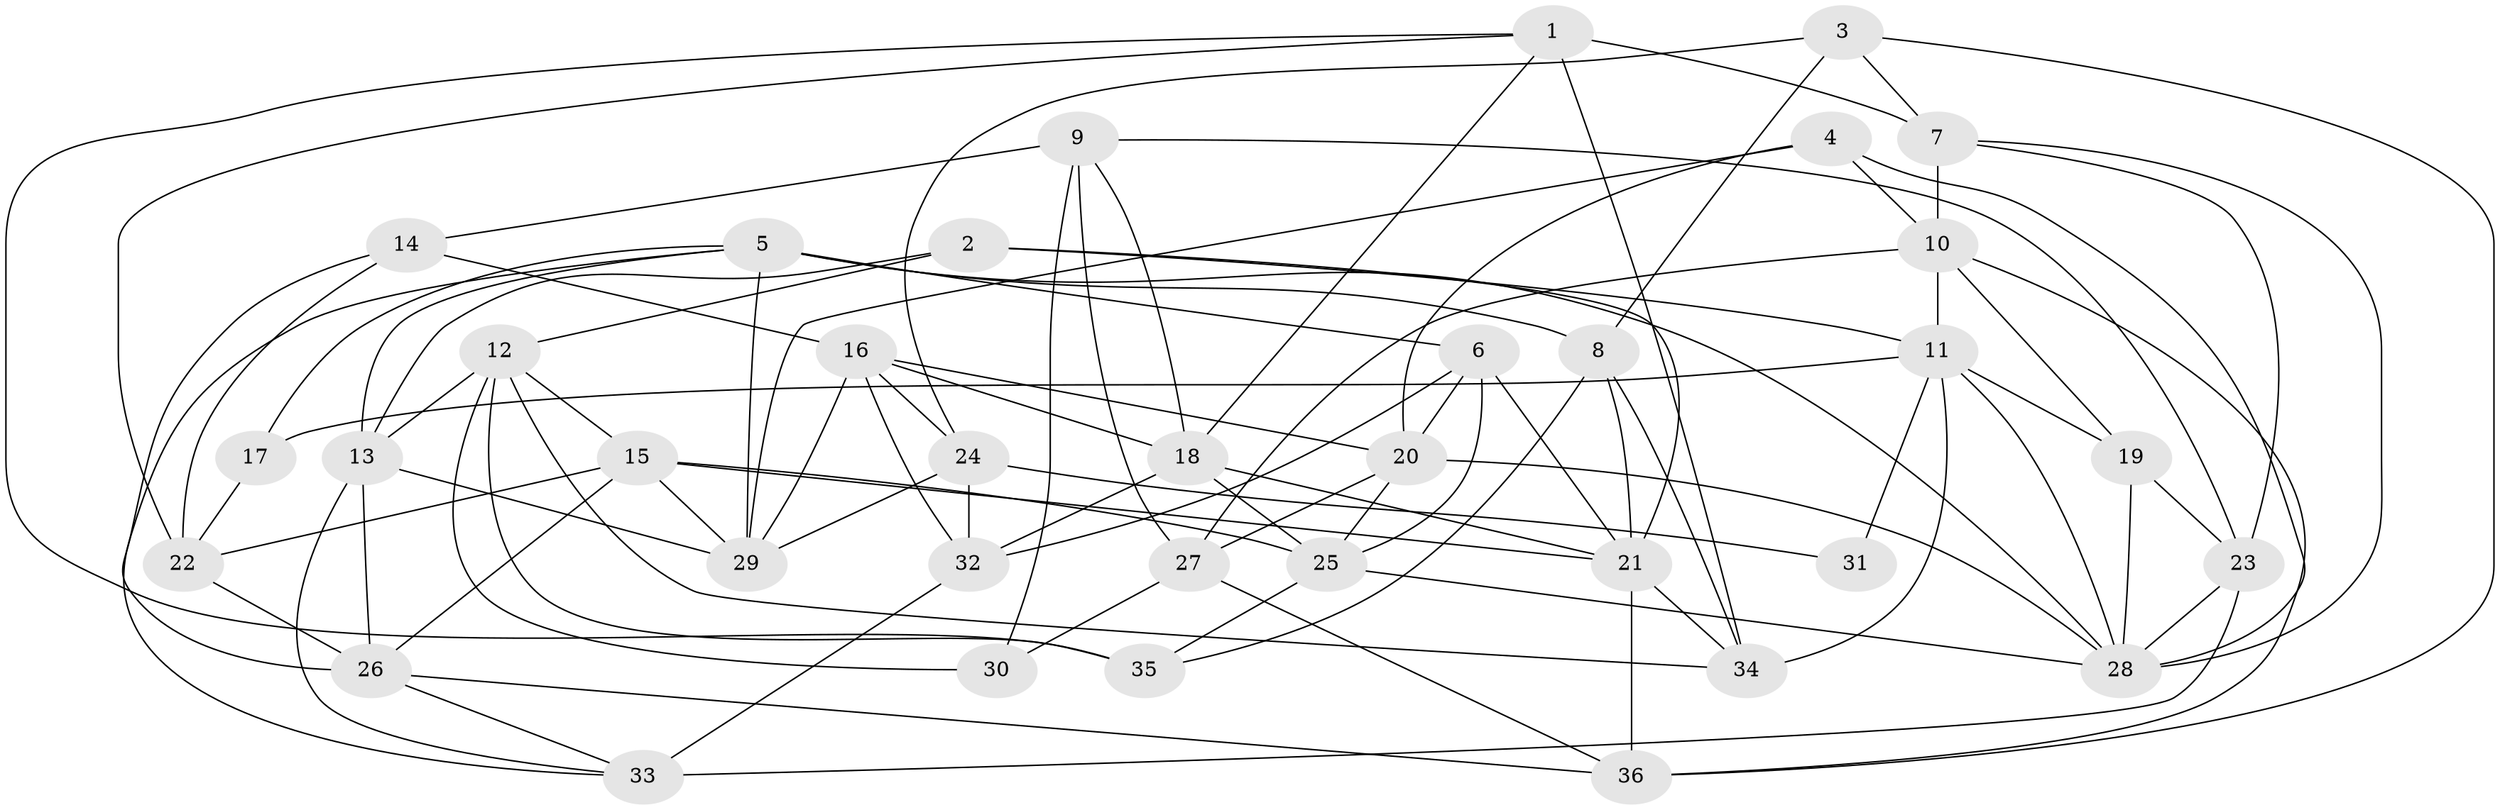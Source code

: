// original degree distribution, {4: 1.0}
// Generated by graph-tools (version 1.1) at 2025/02/03/09/25 03:02:59]
// undirected, 36 vertices, 93 edges
graph export_dot {
graph [start="1"]
  node [color=gray90,style=filled];
  1;
  2;
  3;
  4;
  5;
  6;
  7;
  8;
  9;
  10;
  11;
  12;
  13;
  14;
  15;
  16;
  17;
  18;
  19;
  20;
  21;
  22;
  23;
  24;
  25;
  26;
  27;
  28;
  29;
  30;
  31;
  32;
  33;
  34;
  35;
  36;
  1 -- 7 [weight=2.0];
  1 -- 18 [weight=1.0];
  1 -- 22 [weight=1.0];
  1 -- 34 [weight=1.0];
  1 -- 35 [weight=1.0];
  2 -- 11 [weight=1.0];
  2 -- 12 [weight=1.0];
  2 -- 13 [weight=1.0];
  2 -- 21 [weight=1.0];
  3 -- 7 [weight=1.0];
  3 -- 8 [weight=1.0];
  3 -- 24 [weight=1.0];
  3 -- 36 [weight=1.0];
  4 -- 10 [weight=1.0];
  4 -- 20 [weight=1.0];
  4 -- 28 [weight=1.0];
  4 -- 29 [weight=1.0];
  5 -- 6 [weight=1.0];
  5 -- 8 [weight=2.0];
  5 -- 13 [weight=1.0];
  5 -- 17 [weight=1.0];
  5 -- 28 [weight=1.0];
  5 -- 29 [weight=1.0];
  5 -- 33 [weight=1.0];
  6 -- 20 [weight=1.0];
  6 -- 21 [weight=1.0];
  6 -- 25 [weight=1.0];
  6 -- 32 [weight=2.0];
  7 -- 10 [weight=1.0];
  7 -- 23 [weight=1.0];
  7 -- 28 [weight=1.0];
  8 -- 21 [weight=1.0];
  8 -- 34 [weight=1.0];
  8 -- 35 [weight=1.0];
  9 -- 14 [weight=2.0];
  9 -- 18 [weight=1.0];
  9 -- 23 [weight=1.0];
  9 -- 27 [weight=1.0];
  9 -- 30 [weight=1.0];
  10 -- 11 [weight=1.0];
  10 -- 19 [weight=1.0];
  10 -- 27 [weight=1.0];
  10 -- 36 [weight=1.0];
  11 -- 17 [weight=2.0];
  11 -- 19 [weight=1.0];
  11 -- 28 [weight=1.0];
  11 -- 31 [weight=2.0];
  11 -- 34 [weight=2.0];
  12 -- 13 [weight=1.0];
  12 -- 15 [weight=1.0];
  12 -- 30 [weight=3.0];
  12 -- 34 [weight=1.0];
  12 -- 35 [weight=1.0];
  13 -- 26 [weight=1.0];
  13 -- 29 [weight=1.0];
  13 -- 33 [weight=1.0];
  14 -- 16 [weight=1.0];
  14 -- 22 [weight=2.0];
  14 -- 26 [weight=1.0];
  15 -- 21 [weight=1.0];
  15 -- 22 [weight=1.0];
  15 -- 25 [weight=1.0];
  15 -- 26 [weight=1.0];
  15 -- 29 [weight=1.0];
  16 -- 18 [weight=1.0];
  16 -- 20 [weight=1.0];
  16 -- 24 [weight=1.0];
  16 -- 29 [weight=1.0];
  16 -- 32 [weight=1.0];
  17 -- 22 [weight=1.0];
  18 -- 21 [weight=1.0];
  18 -- 25 [weight=1.0];
  18 -- 32 [weight=1.0];
  19 -- 23 [weight=1.0];
  19 -- 28 [weight=1.0];
  20 -- 25 [weight=1.0];
  20 -- 27 [weight=1.0];
  20 -- 28 [weight=1.0];
  21 -- 34 [weight=1.0];
  21 -- 36 [weight=2.0];
  22 -- 26 [weight=1.0];
  23 -- 28 [weight=1.0];
  23 -- 33 [weight=2.0];
  24 -- 29 [weight=1.0];
  24 -- 31 [weight=2.0];
  24 -- 32 [weight=1.0];
  25 -- 28 [weight=1.0];
  25 -- 35 [weight=1.0];
  26 -- 33 [weight=1.0];
  26 -- 36 [weight=1.0];
  27 -- 30 [weight=2.0];
  27 -- 36 [weight=1.0];
  32 -- 33 [weight=1.0];
}
